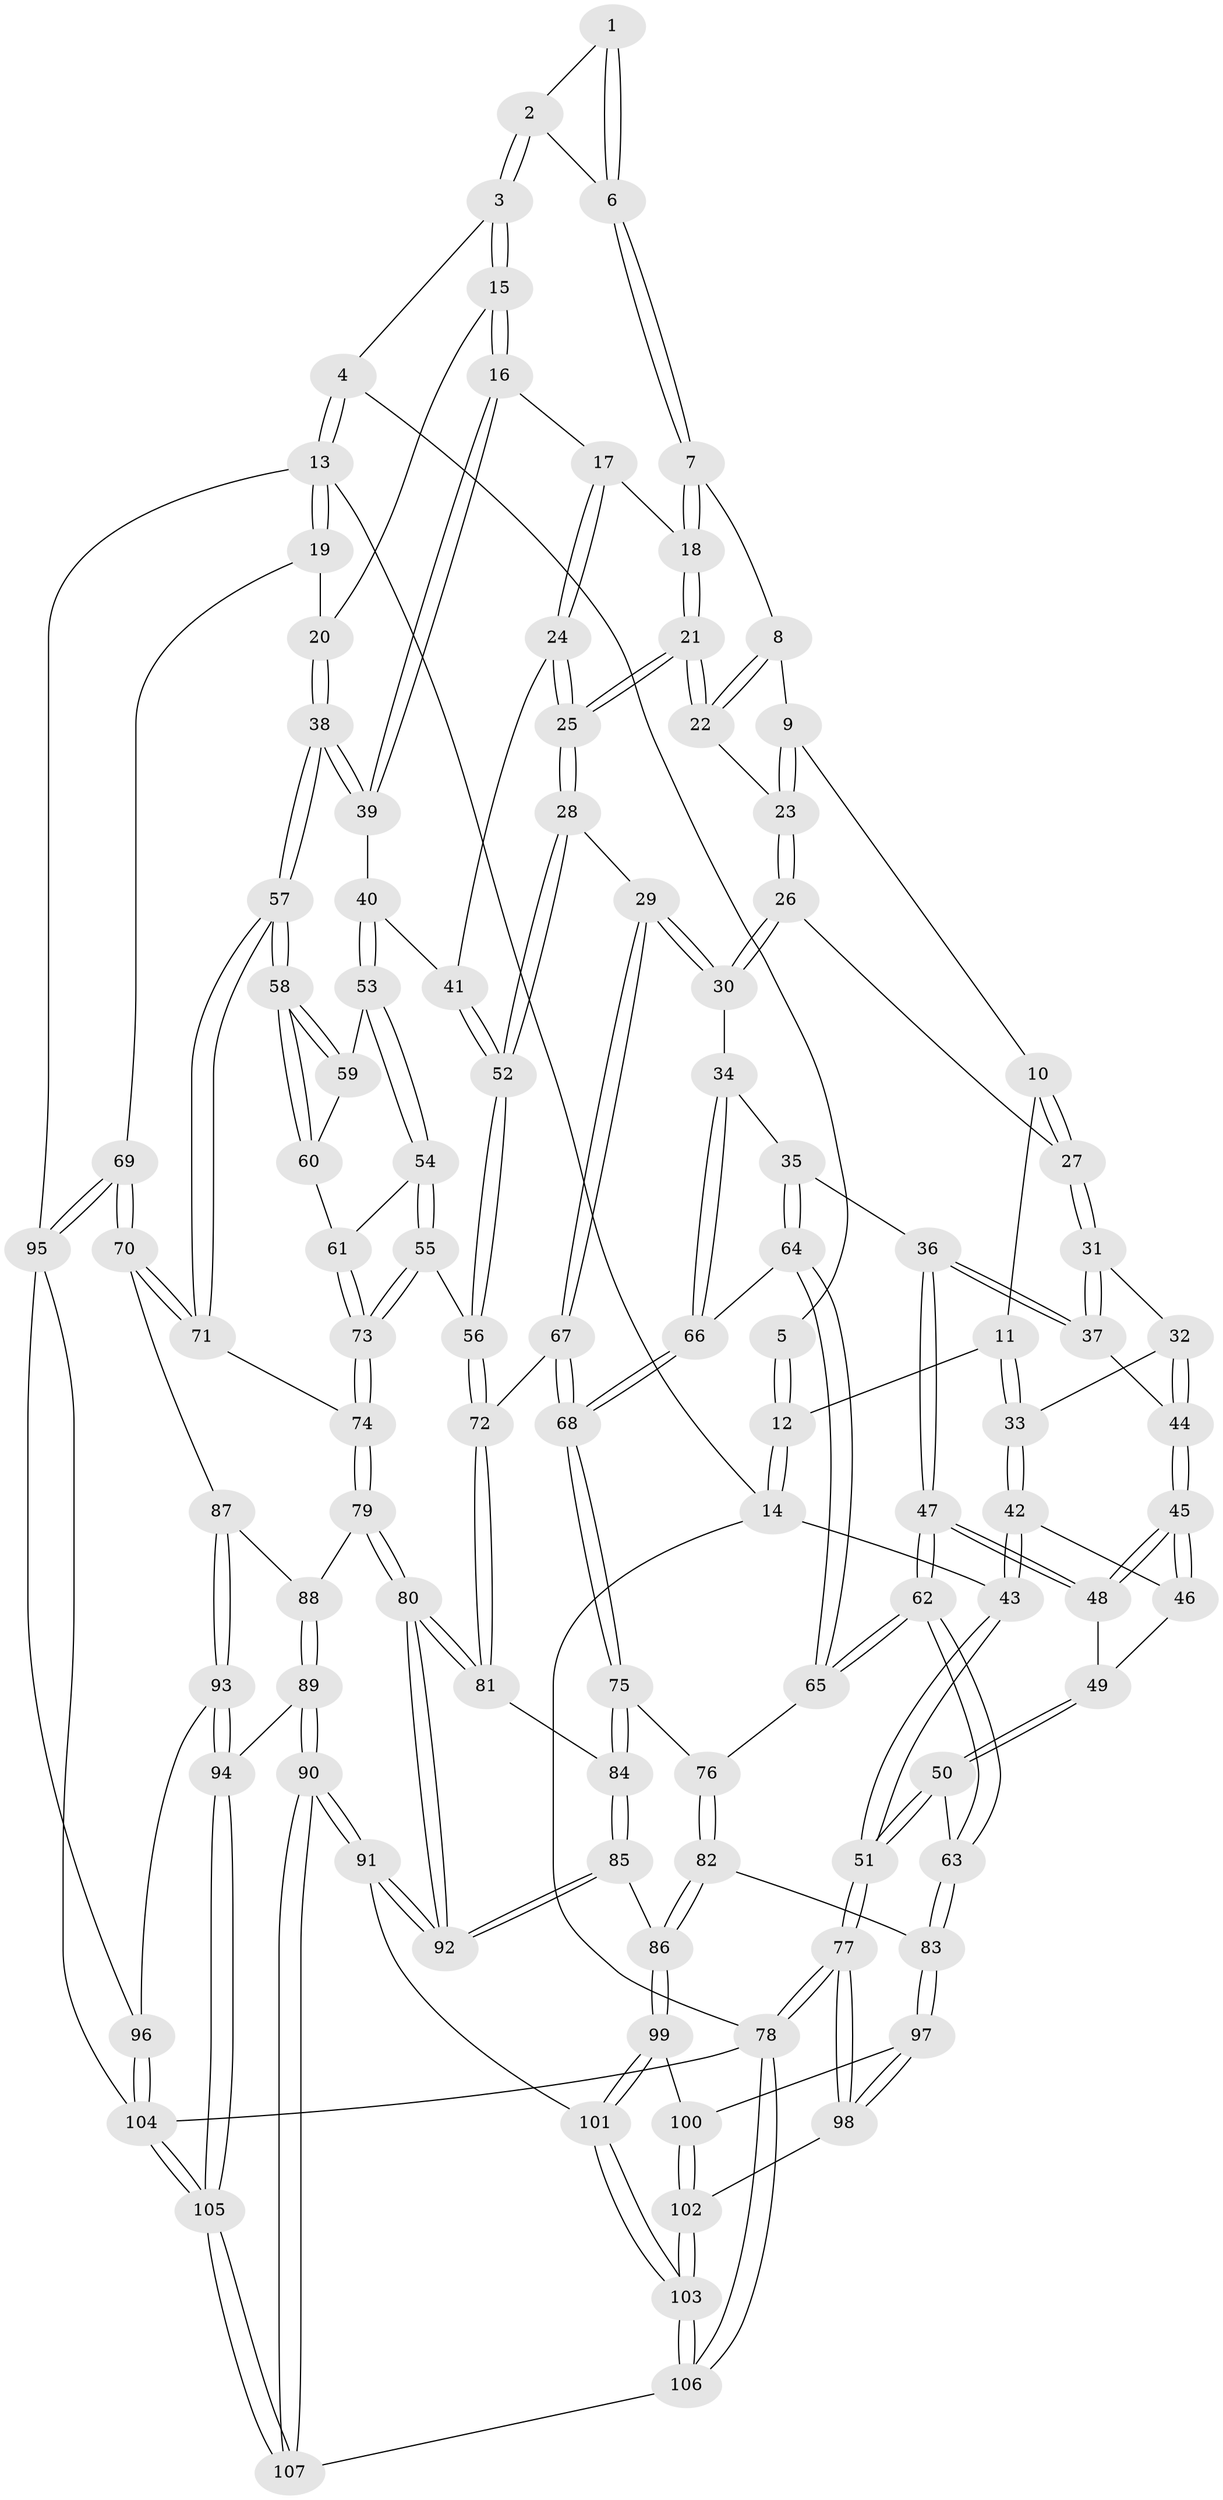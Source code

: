 // coarse degree distribution, {3: 0.1875, 7: 0.03125, 4: 0.34375, 6: 0.125, 5: 0.28125, 2: 0.03125}
// Generated by graph-tools (version 1.1) at 2025/21/03/04/25 18:21:27]
// undirected, 107 vertices, 264 edges
graph export_dot {
graph [start="1"]
  node [color=gray90,style=filled];
  1 [pos="+0.4085009579886749+0"];
  2 [pos="+0.5840485426352608+0.08403313740535168"];
  3 [pos="+0.6857215608296214+0.07744394494652254"];
  4 [pos="+0.709616521084342+0"];
  5 [pos="+0.3522705597178006+0"];
  6 [pos="+0.44333917099363934+0.11253544967917009"];
  7 [pos="+0.4094489629805138+0.17722471010687096"];
  8 [pos="+0.3941442441438332+0.17998975279165239"];
  9 [pos="+0.005597686902782385+0"];
  10 [pos="+0+0"];
  11 [pos="+0+0"];
  12 [pos="+0+0"];
  13 [pos="+1+0"];
  14 [pos="+0+0"];
  15 [pos="+0.7215690494689836+0.1901462071774449"];
  16 [pos="+0.6853740745097187+0.2250641614809089"];
  17 [pos="+0.532944481838874+0.26152287956575265"];
  18 [pos="+0.46892485548652657+0.22992091253221722"];
  19 [pos="+1+0.18153368872902523"];
  20 [pos="+0.7316049427340523+0.19358109735459592"];
  21 [pos="+0.39821310371284846+0.3398101589403692"];
  22 [pos="+0.3257196086408497+0.2750648670675244"];
  23 [pos="+0.2866519175890373+0.29200812063100384"];
  24 [pos="+0.48484871972368637+0.3964277156555466"];
  25 [pos="+0.43380291171117846+0.43703129467389956"];
  26 [pos="+0.2784697794000096+0.3087959999062128"];
  27 [pos="+0.22381524280855333+0.3331777342762616"];
  28 [pos="+0.43173191537066447+0.4410013776944511"];
  29 [pos="+0.3892917193281835+0.46566095773885513"];
  30 [pos="+0.33085473074750477+0.4520546483709859"];
  31 [pos="+0.19712289478417416+0.3540875985673073"];
  32 [pos="+0.11708679873918315+0.3398922734481015"];
  33 [pos="+0.11577631972611087+0.338860507108169"];
  34 [pos="+0.28995476932746034+0.46459000657703475"];
  35 [pos="+0.2814174227088131+0.46672797661240056"];
  36 [pos="+0.21992930274991393+0.4384740530020135"];
  37 [pos="+0.20880051853298504+0.411007076590217"];
  38 [pos="+0.8567289727751121+0.4623603377697779"];
  39 [pos="+0.658257065840749+0.3786533813632892"];
  40 [pos="+0.6415203220617706+0.4159202736821735"];
  41 [pos="+0.6285821409602673+0.41923798914721416"];
  42 [pos="+0.02347611318395958+0.42163744080201015"];
  43 [pos="+0+0.3752827083258112"];
  44 [pos="+0.1245661935605409+0.41431906101829796"];
  45 [pos="+0.1164548647008646+0.47059765772789647"];
  46 [pos="+0.026154030200630497+0.4240254598238238"];
  47 [pos="+0.12687421809863897+0.48697098406297945"];
  48 [pos="+0.11712674165011709+0.471829508447891"];
  49 [pos="+0.036878895215957136+0.48968934056377067"];
  50 [pos="+0.013422040155858798+0.6670996959422673"];
  51 [pos="+0+0.7534352880922429"];
  52 [pos="+0.5372150462398847+0.5278740856444809"];
  53 [pos="+0.6443383140674799+0.42132648767828523"];
  54 [pos="+0.6481756412221036+0.4639393817993893"];
  55 [pos="+0.5765883697840524+0.59094194786002"];
  56 [pos="+0.5637461317702104+0.5881128871348542"];
  57 [pos="+0.8843342861043567+0.502000872609182"];
  58 [pos="+0.8645206624445103+0.5035354774169075"];
  59 [pos="+0.7103788619113935+0.45989772495826414"];
  60 [pos="+0.6961234020956996+0.5528039938820295"];
  61 [pos="+0.6937322307345565+0.5538706624174584"];
  62 [pos="+0.12291944142090598+0.5919476429788371"];
  63 [pos="+0.05892575992022486+0.6558055649007163"];
  64 [pos="+0.22088184426661714+0.5663900219984837"];
  65 [pos="+0.19737235329063113+0.5811017776010228"];
  66 [pos="+0.3003481566564965+0.589262876776878"];
  67 [pos="+0.3837095024744+0.6219884600623699"];
  68 [pos="+0.38182224148027893+0.6241187135921555"];
  69 [pos="+1+0.5712037947794041"];
  70 [pos="+1+0.5626099570478099"];
  71 [pos="+0.9571885168899149+0.5385328459991336"];
  72 [pos="+0.5078995625790448+0.6287317716346943"];
  73 [pos="+0.6441638275664615+0.6222061701413129"];
  74 [pos="+0.6663108752450144+0.6651286278735847"];
  75 [pos="+0.3777877396897198+0.6337591350644384"];
  76 [pos="+0.26136002805774017+0.6523566212694348"];
  77 [pos="+0+0.7837262243891108"];
  78 [pos="+0+1"];
  79 [pos="+0.6707793025707083+0.6976917663313624"];
  80 [pos="+0.5269362417547024+0.7999718614022773"];
  81 [pos="+0.5208730299389056+0.7803499523105725"];
  82 [pos="+0.2263505826074923+0.7536631696389651"];
  83 [pos="+0.21085526822858433+0.7544837110309448"];
  84 [pos="+0.37712924850181473+0.6434963352848121"];
  85 [pos="+0.334583793287093+0.786492365747848"];
  86 [pos="+0.33278470821841927+0.7874768759913883"];
  87 [pos="+0.7334747490523168+0.7240746148913314"];
  88 [pos="+0.6733359930040625+0.69988832218404"];
  89 [pos="+0.6873784105027313+0.8965629177873135"];
  90 [pos="+0.572300001328485+0.9418859249388916"];
  91 [pos="+0.5375638857448886+0.8951364009568972"];
  92 [pos="+0.5163818487684295+0.8295933904078928"];
  93 [pos="+0.8390224627851635+0.8698928758046282"];
  94 [pos="+0.8201018044160523+0.8920259109098685"];
  95 [pos="+1+0.6846544591814063"];
  96 [pos="+0.934439883533037+0.8245485944295999"];
  97 [pos="+0.18649885630618404+0.8146285599497138"];
  98 [pos="+0.09677299471933422+0.8718352055166952"];
  99 [pos="+0.31141240408658744+0.8773785710453265"];
  100 [pos="+0.20864269503412036+0.8714847101446285"];
  101 [pos="+0.318592582938264+0.9506013714726397"];
  102 [pos="+0.16950922456082065+0.9443811911789365"];
  103 [pos="+0.24147252779618775+1"];
  104 [pos="+1+1"];
  105 [pos="+0.8482441503265651+1"];
  106 [pos="+0.23394345145313547+1"];
  107 [pos="+0.5524556377064368+1"];
  1 -- 2;
  1 -- 6;
  1 -- 6;
  2 -- 3;
  2 -- 3;
  2 -- 6;
  3 -- 4;
  3 -- 15;
  3 -- 15;
  4 -- 5;
  4 -- 13;
  4 -- 13;
  5 -- 12;
  5 -- 12;
  6 -- 7;
  6 -- 7;
  7 -- 8;
  7 -- 18;
  7 -- 18;
  8 -- 9;
  8 -- 22;
  8 -- 22;
  9 -- 10;
  9 -- 23;
  9 -- 23;
  10 -- 11;
  10 -- 27;
  10 -- 27;
  11 -- 12;
  11 -- 33;
  11 -- 33;
  12 -- 14;
  12 -- 14;
  13 -- 14;
  13 -- 19;
  13 -- 19;
  13 -- 95;
  14 -- 43;
  14 -- 78;
  15 -- 16;
  15 -- 16;
  15 -- 20;
  16 -- 17;
  16 -- 39;
  16 -- 39;
  17 -- 18;
  17 -- 24;
  17 -- 24;
  18 -- 21;
  18 -- 21;
  19 -- 20;
  19 -- 69;
  20 -- 38;
  20 -- 38;
  21 -- 22;
  21 -- 22;
  21 -- 25;
  21 -- 25;
  22 -- 23;
  23 -- 26;
  23 -- 26;
  24 -- 25;
  24 -- 25;
  24 -- 41;
  25 -- 28;
  25 -- 28;
  26 -- 27;
  26 -- 30;
  26 -- 30;
  27 -- 31;
  27 -- 31;
  28 -- 29;
  28 -- 52;
  28 -- 52;
  29 -- 30;
  29 -- 30;
  29 -- 67;
  29 -- 67;
  30 -- 34;
  31 -- 32;
  31 -- 37;
  31 -- 37;
  32 -- 33;
  32 -- 44;
  32 -- 44;
  33 -- 42;
  33 -- 42;
  34 -- 35;
  34 -- 66;
  34 -- 66;
  35 -- 36;
  35 -- 64;
  35 -- 64;
  36 -- 37;
  36 -- 37;
  36 -- 47;
  36 -- 47;
  37 -- 44;
  38 -- 39;
  38 -- 39;
  38 -- 57;
  38 -- 57;
  39 -- 40;
  40 -- 41;
  40 -- 53;
  40 -- 53;
  41 -- 52;
  41 -- 52;
  42 -- 43;
  42 -- 43;
  42 -- 46;
  43 -- 51;
  43 -- 51;
  44 -- 45;
  44 -- 45;
  45 -- 46;
  45 -- 46;
  45 -- 48;
  45 -- 48;
  46 -- 49;
  47 -- 48;
  47 -- 48;
  47 -- 62;
  47 -- 62;
  48 -- 49;
  49 -- 50;
  49 -- 50;
  50 -- 51;
  50 -- 51;
  50 -- 63;
  51 -- 77;
  51 -- 77;
  52 -- 56;
  52 -- 56;
  53 -- 54;
  53 -- 54;
  53 -- 59;
  54 -- 55;
  54 -- 55;
  54 -- 61;
  55 -- 56;
  55 -- 73;
  55 -- 73;
  56 -- 72;
  56 -- 72;
  57 -- 58;
  57 -- 58;
  57 -- 71;
  57 -- 71;
  58 -- 59;
  58 -- 59;
  58 -- 60;
  58 -- 60;
  59 -- 60;
  60 -- 61;
  61 -- 73;
  61 -- 73;
  62 -- 63;
  62 -- 63;
  62 -- 65;
  62 -- 65;
  63 -- 83;
  63 -- 83;
  64 -- 65;
  64 -- 65;
  64 -- 66;
  65 -- 76;
  66 -- 68;
  66 -- 68;
  67 -- 68;
  67 -- 68;
  67 -- 72;
  68 -- 75;
  68 -- 75;
  69 -- 70;
  69 -- 70;
  69 -- 95;
  69 -- 95;
  70 -- 71;
  70 -- 71;
  70 -- 87;
  71 -- 74;
  72 -- 81;
  72 -- 81;
  73 -- 74;
  73 -- 74;
  74 -- 79;
  74 -- 79;
  75 -- 76;
  75 -- 84;
  75 -- 84;
  76 -- 82;
  76 -- 82;
  77 -- 78;
  77 -- 78;
  77 -- 98;
  77 -- 98;
  78 -- 106;
  78 -- 106;
  78 -- 104;
  79 -- 80;
  79 -- 80;
  79 -- 88;
  80 -- 81;
  80 -- 81;
  80 -- 92;
  80 -- 92;
  81 -- 84;
  82 -- 83;
  82 -- 86;
  82 -- 86;
  83 -- 97;
  83 -- 97;
  84 -- 85;
  84 -- 85;
  85 -- 86;
  85 -- 92;
  85 -- 92;
  86 -- 99;
  86 -- 99;
  87 -- 88;
  87 -- 93;
  87 -- 93;
  88 -- 89;
  88 -- 89;
  89 -- 90;
  89 -- 90;
  89 -- 94;
  90 -- 91;
  90 -- 91;
  90 -- 107;
  90 -- 107;
  91 -- 92;
  91 -- 92;
  91 -- 101;
  93 -- 94;
  93 -- 94;
  93 -- 96;
  94 -- 105;
  94 -- 105;
  95 -- 96;
  95 -- 104;
  96 -- 104;
  96 -- 104;
  97 -- 98;
  97 -- 98;
  97 -- 100;
  98 -- 102;
  99 -- 100;
  99 -- 101;
  99 -- 101;
  100 -- 102;
  100 -- 102;
  101 -- 103;
  101 -- 103;
  102 -- 103;
  102 -- 103;
  103 -- 106;
  103 -- 106;
  104 -- 105;
  104 -- 105;
  105 -- 107;
  105 -- 107;
  106 -- 107;
}
